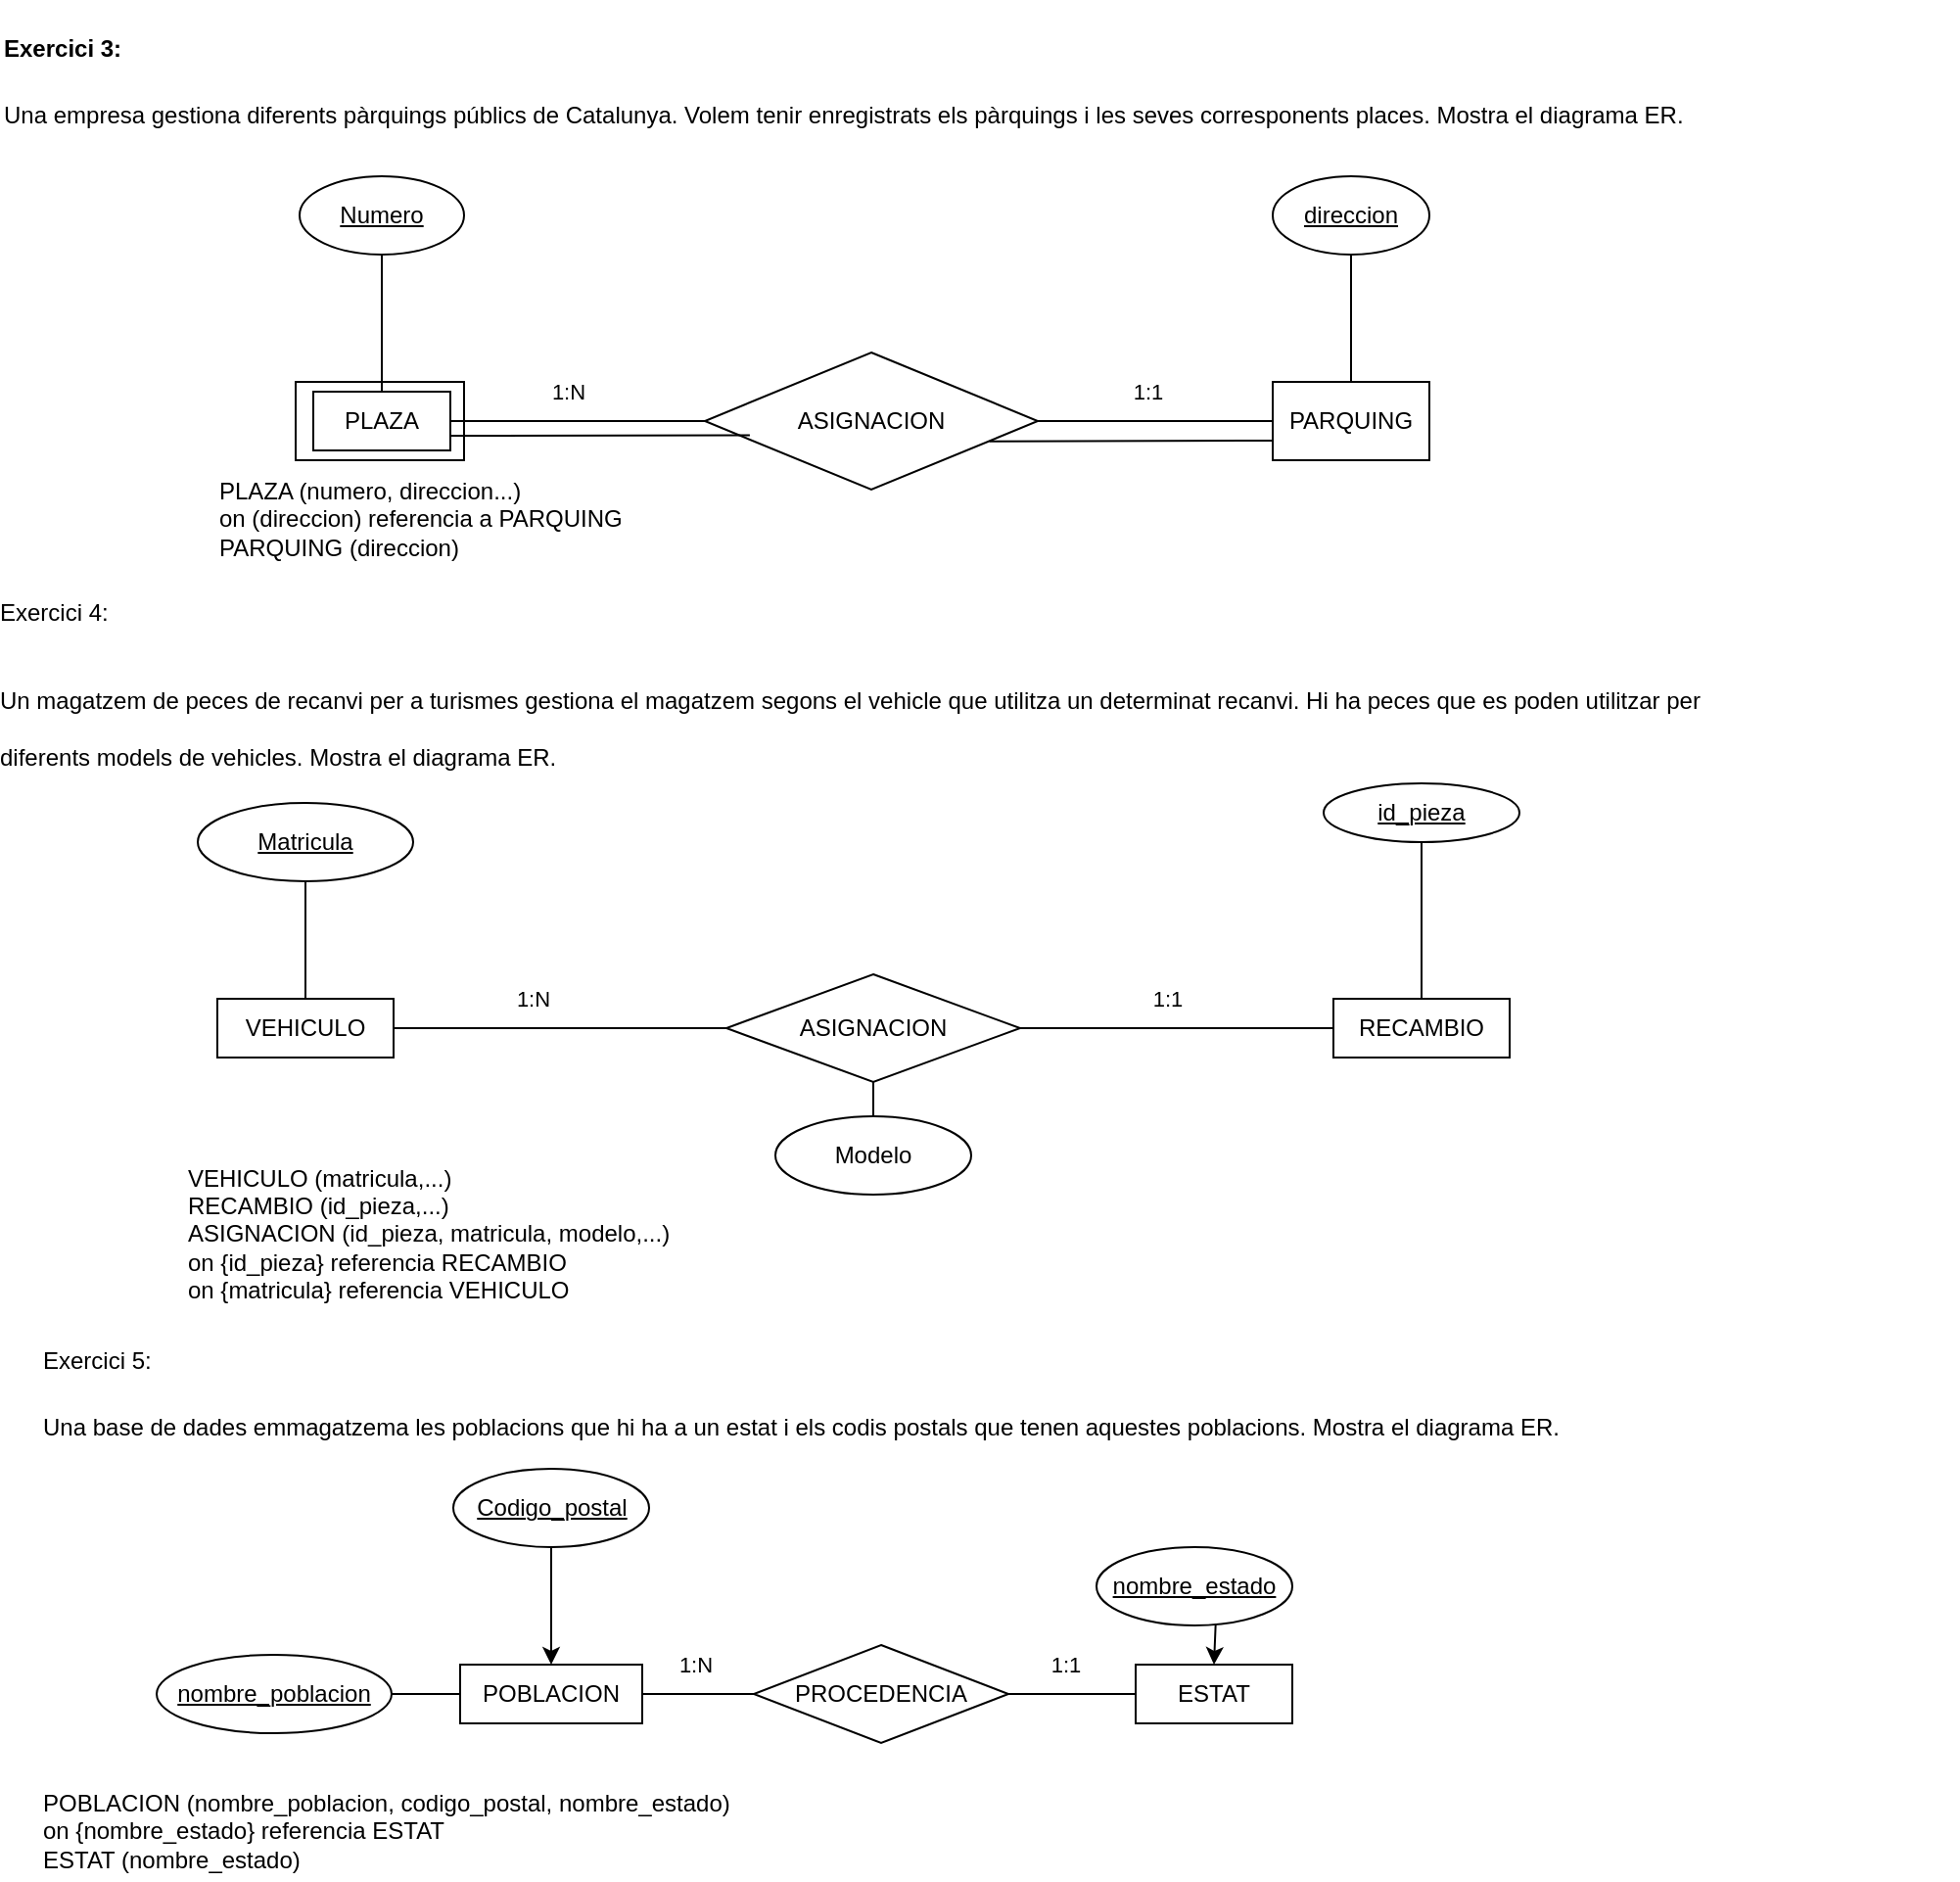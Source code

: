 <mxfile version="26.0.16">
  <diagram name="Pàgina-1" id="p6YU9j7XiGreTcS4NfMX">
    <mxGraphModel dx="1927" dy="902" grid="1" gridSize="10" guides="1" tooltips="1" connect="1" arrows="1" fold="1" page="1" pageScale="1" pageWidth="827" pageHeight="1169" math="0" shadow="0">
      <root>
        <mxCell id="0" />
        <mxCell id="1" parent="0" />
        <mxCell id="WJtX_o1EyLTZeoSE7xiK-17" value="" style="rounded=0;whiteSpace=wrap;html=1;absoluteArcSize=0;" vertex="1" parent="1">
          <mxGeometry x="21" y="225" width="86" height="40" as="geometry" />
        </mxCell>
        <mxCell id="WJtX_o1EyLTZeoSE7xiK-1" value="&lt;h1 style=&quot;margin-top: 0px;&quot;&gt;&lt;span style=&quot;font-size: 12px;&quot;&gt;Exercici 3:&lt;/span&gt;&lt;/h1&gt;&lt;p&gt;Una empresa gestiona diferents pàrquings públics de Catalunya. Volem tenir enregistrats els pàrquings i les&amp;nbsp;&lt;span style=&quot;background-color: transparent; color: light-dark(rgb(0, 0, 0), rgb(255, 255, 255));&quot;&gt;seves corresponents places. Mostra el diagrama ER.&lt;/span&gt;&lt;/p&gt;" style="text;html=1;whiteSpace=wrap;overflow=hidden;rounded=0;" vertex="1" parent="1">
          <mxGeometry x="-130" y="30" width="1000" height="80" as="geometry" />
        </mxCell>
        <mxCell id="WJtX_o1EyLTZeoSE7xiK-8" style="edgeStyle=orthogonalEdgeStyle;rounded=0;orthogonalLoop=1;jettySize=auto;html=1;endArrow=none;startFill=0;" edge="1" parent="1" source="WJtX_o1EyLTZeoSE7xiK-2" target="WJtX_o1EyLTZeoSE7xiK-7">
          <mxGeometry relative="1" as="geometry" />
        </mxCell>
        <mxCell id="WJtX_o1EyLTZeoSE7xiK-10" value="1:N" style="edgeLabel;html=1;align=center;verticalAlign=middle;resizable=0;points=[];" vertex="1" connectable="0" parent="WJtX_o1EyLTZeoSE7xiK-8">
          <mxGeometry x="-0.231" y="3" relative="1" as="geometry">
            <mxPoint x="10" y="-12" as="offset" />
          </mxGeometry>
        </mxCell>
        <mxCell id="WJtX_o1EyLTZeoSE7xiK-2" value="PLAZA" style="rounded=0;whiteSpace=wrap;html=1;" vertex="1" parent="1">
          <mxGeometry x="30" y="230" width="70" height="30" as="geometry" />
        </mxCell>
        <mxCell id="WJtX_o1EyLTZeoSE7xiK-14" style="edgeStyle=orthogonalEdgeStyle;rounded=0;orthogonalLoop=1;jettySize=auto;html=1;endArrow=none;startFill=0;" edge="1" parent="1" source="WJtX_o1EyLTZeoSE7xiK-3" target="WJtX_o1EyLTZeoSE7xiK-2">
          <mxGeometry relative="1" as="geometry" />
        </mxCell>
        <mxCell id="WJtX_o1EyLTZeoSE7xiK-3" value="Numero" style="ellipse;whiteSpace=wrap;html=1;fontStyle=4" vertex="1" parent="1">
          <mxGeometry x="23" y="120" width="84" height="40" as="geometry" />
        </mxCell>
        <mxCell id="WJtX_o1EyLTZeoSE7xiK-9" style="edgeStyle=orthogonalEdgeStyle;rounded=0;orthogonalLoop=1;jettySize=auto;html=1;endArrow=none;startFill=0;" edge="1" parent="1" source="WJtX_o1EyLTZeoSE7xiK-5" target="WJtX_o1EyLTZeoSE7xiK-7">
          <mxGeometry relative="1" as="geometry" />
        </mxCell>
        <mxCell id="WJtX_o1EyLTZeoSE7xiK-13" value="1:1" style="edgeLabel;html=1;align=center;verticalAlign=middle;resizable=0;points=[];" vertex="1" connectable="0" parent="WJtX_o1EyLTZeoSE7xiK-9">
          <mxGeometry x="0.067" y="-1" relative="1" as="geometry">
            <mxPoint y="-14" as="offset" />
          </mxGeometry>
        </mxCell>
        <mxCell id="WJtX_o1EyLTZeoSE7xiK-5" value="PARQUING" style="rounded=0;whiteSpace=wrap;html=1;" vertex="1" parent="1">
          <mxGeometry x="520" y="225" width="80" height="40" as="geometry" />
        </mxCell>
        <mxCell id="WJtX_o1EyLTZeoSE7xiK-15" style="edgeStyle=orthogonalEdgeStyle;rounded=0;orthogonalLoop=1;jettySize=auto;html=1;endArrow=none;startFill=0;" edge="1" parent="1" source="WJtX_o1EyLTZeoSE7xiK-6" target="WJtX_o1EyLTZeoSE7xiK-5">
          <mxGeometry relative="1" as="geometry" />
        </mxCell>
        <mxCell id="WJtX_o1EyLTZeoSE7xiK-6" value="direccion" style="ellipse;whiteSpace=wrap;html=1;fontStyle=4" vertex="1" parent="1">
          <mxGeometry x="520" y="120" width="80" height="40" as="geometry" />
        </mxCell>
        <mxCell id="WJtX_o1EyLTZeoSE7xiK-7" value="ASIGNACION" style="rhombus;whiteSpace=wrap;html=1;" vertex="1" parent="1">
          <mxGeometry x="230" y="210" width="170" height="70" as="geometry" />
        </mxCell>
        <mxCell id="WJtX_o1EyLTZeoSE7xiK-16" value="PLAZA (numero, direccion...)&lt;div&gt;on (direccion) referencia a PARQUING&lt;/div&gt;&lt;div&gt;PARQUING (direccion)&lt;/div&gt;" style="text;html=1;align=left;verticalAlign=middle;whiteSpace=wrap;rounded=0;" vertex="1" parent="1">
          <mxGeometry x="-20" y="280" width="520" height="30" as="geometry" />
        </mxCell>
        <mxCell id="WJtX_o1EyLTZeoSE7xiK-19" value="" style="endArrow=none;html=1;rounded=0;exitX=1;exitY=0.75;exitDx=0;exitDy=0;entryX=0.135;entryY=0.603;entryDx=0;entryDy=0;entryPerimeter=0;" edge="1" parent="1" source="WJtX_o1EyLTZeoSE7xiK-2" target="WJtX_o1EyLTZeoSE7xiK-7">
          <mxGeometry width="50" height="50" relative="1" as="geometry">
            <mxPoint x="350" y="360" as="sourcePoint" />
            <mxPoint x="400" y="310" as="targetPoint" />
          </mxGeometry>
        </mxCell>
        <mxCell id="WJtX_o1EyLTZeoSE7xiK-20" value="" style="endArrow=none;html=1;rounded=0;exitX=0.855;exitY=0.649;exitDx=0;exitDy=0;exitPerimeter=0;entryX=0;entryY=0.75;entryDx=0;entryDy=0;" edge="1" parent="1" source="WJtX_o1EyLTZeoSE7xiK-7" target="WJtX_o1EyLTZeoSE7xiK-5">
          <mxGeometry width="50" height="50" relative="1" as="geometry">
            <mxPoint x="350" y="360" as="sourcePoint" />
            <mxPoint x="400" y="310" as="targetPoint" />
          </mxGeometry>
        </mxCell>
        <mxCell id="WJtX_o1EyLTZeoSE7xiK-21" value="&lt;h1 style=&quot;margin-top: 0px;&quot;&gt;&lt;font style=&quot;font-size: 12px; font-weight: normal;&quot;&gt;Exercici 4:&lt;/font&gt;&lt;/h1&gt;&lt;h1 style=&quot;margin-top: 0px;&quot;&gt;&lt;font style=&quot;font-size: 12px; font-weight: normal;&quot;&gt;Un magatzem de peces de recanvi per a turismes gestiona el magatzem segons el vehicle que utilitza un&amp;nbsp;&lt;/font&gt;&lt;span style=&quot;font-size: 12px; font-weight: normal; background-color: transparent; color: light-dark(rgb(0, 0, 0), rgb(255, 255, 255));&quot;&gt;determinat recanvi. Hi ha peces que es poden utilitzar per diferents models de vehicles. Mostra el diagrama ER.&lt;/span&gt;&lt;/h1&gt;" style="text;html=1;whiteSpace=wrap;overflow=hidden;rounded=0;spacing=0;spacingTop=0;spacingBottom=0;" vertex="1" parent="1">
          <mxGeometry x="-130" y="320" width="870" height="120" as="geometry" />
        </mxCell>
        <mxCell id="WJtX_o1EyLTZeoSE7xiK-22" value="VEHICULO" style="rounded=0;whiteSpace=wrap;html=1;" vertex="1" parent="1">
          <mxGeometry x="-19" y="540" width="90" height="30" as="geometry" />
        </mxCell>
        <mxCell id="WJtX_o1EyLTZeoSE7xiK-23" value="RECAMBIO" style="rounded=0;whiteSpace=wrap;html=1;" vertex="1" parent="1">
          <mxGeometry x="551" y="540" width="90" height="30" as="geometry" />
        </mxCell>
        <mxCell id="WJtX_o1EyLTZeoSE7xiK-24" value="ASIGNACION" style="rhombus;whiteSpace=wrap;html=1;" vertex="1" parent="1">
          <mxGeometry x="241" y="527.5" width="150" height="55" as="geometry" />
        </mxCell>
        <mxCell id="WJtX_o1EyLTZeoSE7xiK-26" value="" style="endArrow=none;html=1;rounded=0;" edge="1" parent="1" source="WJtX_o1EyLTZeoSE7xiK-22" target="WJtX_o1EyLTZeoSE7xiK-24">
          <mxGeometry width="50" height="50" relative="1" as="geometry">
            <mxPoint x="351" y="490" as="sourcePoint" />
            <mxPoint x="401" y="440" as="targetPoint" />
          </mxGeometry>
        </mxCell>
        <mxCell id="WJtX_o1EyLTZeoSE7xiK-32" value="1:N" style="edgeLabel;html=1;align=center;verticalAlign=middle;resizable=0;points=[];" vertex="1" connectable="0" parent="WJtX_o1EyLTZeoSE7xiK-26">
          <mxGeometry x="-0.165" y="3" relative="1" as="geometry">
            <mxPoint y="-12" as="offset" />
          </mxGeometry>
        </mxCell>
        <mxCell id="WJtX_o1EyLTZeoSE7xiK-27" value="" style="endArrow=none;html=1;rounded=0;" edge="1" parent="1" source="WJtX_o1EyLTZeoSE7xiK-24" target="WJtX_o1EyLTZeoSE7xiK-23">
          <mxGeometry width="50" height="50" relative="1" as="geometry">
            <mxPoint x="351" y="490" as="sourcePoint" />
            <mxPoint x="401" y="440" as="targetPoint" />
          </mxGeometry>
        </mxCell>
        <mxCell id="WJtX_o1EyLTZeoSE7xiK-33" value="1:1" style="edgeLabel;html=1;align=center;verticalAlign=middle;resizable=0;points=[];" vertex="1" connectable="0" parent="WJtX_o1EyLTZeoSE7xiK-27">
          <mxGeometry x="-0.062" y="3" relative="1" as="geometry">
            <mxPoint y="-12" as="offset" />
          </mxGeometry>
        </mxCell>
        <mxCell id="WJtX_o1EyLTZeoSE7xiK-28" value="Modelo" style="ellipse;whiteSpace=wrap;html=1;" vertex="1" parent="1">
          <mxGeometry x="266" y="600" width="100" height="40" as="geometry" />
        </mxCell>
        <mxCell id="WJtX_o1EyLTZeoSE7xiK-29" value="&lt;u&gt;Matricula&lt;/u&gt;" style="ellipse;whiteSpace=wrap;html=1;" vertex="1" parent="1">
          <mxGeometry x="-29" y="440" width="110" height="40" as="geometry" />
        </mxCell>
        <mxCell id="WJtX_o1EyLTZeoSE7xiK-30" value="" style="endArrow=none;html=1;rounded=0;" edge="1" parent="1" source="WJtX_o1EyLTZeoSE7xiK-28" target="WJtX_o1EyLTZeoSE7xiK-24">
          <mxGeometry width="50" height="50" relative="1" as="geometry">
            <mxPoint x="351" y="490" as="sourcePoint" />
            <mxPoint x="401" y="440" as="targetPoint" />
          </mxGeometry>
        </mxCell>
        <mxCell id="WJtX_o1EyLTZeoSE7xiK-31" value="" style="endArrow=none;html=1;rounded=0;" edge="1" parent="1" source="WJtX_o1EyLTZeoSE7xiK-29" target="WJtX_o1EyLTZeoSE7xiK-22">
          <mxGeometry width="50" height="50" relative="1" as="geometry">
            <mxPoint x="351" y="490" as="sourcePoint" />
            <mxPoint x="401" y="440" as="targetPoint" />
          </mxGeometry>
        </mxCell>
        <mxCell id="WJtX_o1EyLTZeoSE7xiK-34" value="&lt;u&gt;id_pieza&lt;/u&gt;" style="ellipse;whiteSpace=wrap;html=1;" vertex="1" parent="1">
          <mxGeometry x="546" y="430" width="100" height="30" as="geometry" />
        </mxCell>
        <mxCell id="WJtX_o1EyLTZeoSE7xiK-35" value="" style="endArrow=none;html=1;rounded=0;" edge="1" parent="1" source="WJtX_o1EyLTZeoSE7xiK-23" target="WJtX_o1EyLTZeoSE7xiK-34">
          <mxGeometry width="50" height="50" relative="1" as="geometry">
            <mxPoint x="351" y="490" as="sourcePoint" />
            <mxPoint x="401" y="440" as="targetPoint" />
          </mxGeometry>
        </mxCell>
        <mxCell id="WJtX_o1EyLTZeoSE7xiK-36" value="VEHICULO (matricula,...)&lt;div&gt;RECAMBIO (id_pieza,...)&lt;/div&gt;&lt;div&gt;ASIGNACION (id_pieza, matricula, modelo,...)&lt;/div&gt;&lt;div&gt;on {id_pieza} referencia RECAMBIO&lt;/div&gt;&lt;div&gt;on {matricula} referencia VEHICULO&lt;/div&gt;" style="text;html=1;align=left;verticalAlign=middle;whiteSpace=wrap;rounded=0;" vertex="1" parent="1">
          <mxGeometry x="-36" y="620" width="297" height="80" as="geometry" />
        </mxCell>
        <mxCell id="WJtX_o1EyLTZeoSE7xiK-37" value="&lt;h1 style=&quot;margin-top: 0px;&quot;&gt;&lt;span style=&quot;font-size: 12px; font-weight: 400;&quot;&gt;Exercici 5:&lt;/span&gt;&lt;/h1&gt;&lt;p&gt;&lt;span style=&quot;background-color: transparent; color: light-dark(rgb(0, 0, 0), rgb(255, 255, 255));&quot;&gt;Una base de dades emmagatzema les poblacions que hi ha a un estat i els codis postals que tenen aquestes&amp;nbsp;&lt;/span&gt;&lt;span style=&quot;background-color: transparent; color: light-dark(rgb(0, 0, 0), rgb(255, 255, 255));&quot;&gt;poblacions. Mostra el diagrama ER.&lt;/span&gt;&lt;/p&gt;" style="text;html=1;whiteSpace=wrap;overflow=hidden;rounded=0;" vertex="1" parent="1">
          <mxGeometry x="-110" y="700" width="820" height="70" as="geometry" />
        </mxCell>
        <mxCell id="WJtX_o1EyLTZeoSE7xiK-40" value="POBLACION" style="rounded=0;whiteSpace=wrap;html=1;" vertex="1" parent="1">
          <mxGeometry x="105" y="880" width="93" height="30" as="geometry" />
        </mxCell>
        <mxCell id="WJtX_o1EyLTZeoSE7xiK-41" value="ESTAT" style="rounded=0;whiteSpace=wrap;html=1;" vertex="1" parent="1">
          <mxGeometry x="450" y="880" width="80" height="30" as="geometry" />
        </mxCell>
        <mxCell id="WJtX_o1EyLTZeoSE7xiK-42" value="PROCEDENCIA" style="rhombus;whiteSpace=wrap;html=1;" vertex="1" parent="1">
          <mxGeometry x="255" y="870" width="130" height="50" as="geometry" />
        </mxCell>
        <mxCell id="WJtX_o1EyLTZeoSE7xiK-43" value="" style="endArrow=none;html=1;rounded=0;" edge="1" parent="1" source="WJtX_o1EyLTZeoSE7xiK-40" target="WJtX_o1EyLTZeoSE7xiK-42">
          <mxGeometry width="50" height="50" relative="1" as="geometry">
            <mxPoint x="390" y="680" as="sourcePoint" />
            <mxPoint x="440" y="630" as="targetPoint" />
          </mxGeometry>
        </mxCell>
        <mxCell id="WJtX_o1EyLTZeoSE7xiK-51" value="1:N" style="edgeLabel;html=1;align=center;verticalAlign=middle;resizable=0;points=[];" vertex="1" connectable="0" parent="WJtX_o1EyLTZeoSE7xiK-43">
          <mxGeometry x="-0.053" y="-3" relative="1" as="geometry">
            <mxPoint y="-18" as="offset" />
          </mxGeometry>
        </mxCell>
        <mxCell id="WJtX_o1EyLTZeoSE7xiK-44" value="" style="endArrow=none;html=1;rounded=0;" edge="1" parent="1" source="WJtX_o1EyLTZeoSE7xiK-42">
          <mxGeometry width="50" height="50" relative="1" as="geometry">
            <mxPoint x="390" y="680" as="sourcePoint" />
            <mxPoint x="450" y="895" as="targetPoint" />
          </mxGeometry>
        </mxCell>
        <mxCell id="WJtX_o1EyLTZeoSE7xiK-52" value="1:1" style="edgeLabel;html=1;align=center;verticalAlign=middle;resizable=0;points=[];" vertex="1" connectable="0" parent="WJtX_o1EyLTZeoSE7xiK-44">
          <mxGeometry x="-0.015" y="-3" relative="1" as="geometry">
            <mxPoint x="-3" y="-18" as="offset" />
          </mxGeometry>
        </mxCell>
        <mxCell id="WJtX_o1EyLTZeoSE7xiK-47" style="edgeStyle=orthogonalEdgeStyle;rounded=0;orthogonalLoop=1;jettySize=auto;html=1;" edge="1" parent="1" source="WJtX_o1EyLTZeoSE7xiK-45" target="WJtX_o1EyLTZeoSE7xiK-40">
          <mxGeometry relative="1" as="geometry" />
        </mxCell>
        <mxCell id="WJtX_o1EyLTZeoSE7xiK-45" value="Codigo_postal" style="ellipse;whiteSpace=wrap;html=1;fontStyle=4" vertex="1" parent="1">
          <mxGeometry x="101.5" y="780" width="100" height="40" as="geometry" />
        </mxCell>
        <mxCell id="WJtX_o1EyLTZeoSE7xiK-48" style="edgeStyle=orthogonalEdgeStyle;rounded=0;orthogonalLoop=1;jettySize=auto;html=1;" edge="1" parent="1">
          <mxGeometry relative="1" as="geometry">
            <mxPoint x="470" y="830" as="sourcePoint" />
            <mxPoint x="490" y="880" as="targetPoint" />
          </mxGeometry>
        </mxCell>
        <mxCell id="WJtX_o1EyLTZeoSE7xiK-46" value="nombre_estado" style="ellipse;whiteSpace=wrap;html=1;fontStyle=4" vertex="1" parent="1">
          <mxGeometry x="430" y="820" width="100" height="40" as="geometry" />
        </mxCell>
        <mxCell id="WJtX_o1EyLTZeoSE7xiK-49" value="nombre_poblacion" style="ellipse;whiteSpace=wrap;html=1;fontStyle=4" vertex="1" parent="1">
          <mxGeometry x="-50" y="875" width="120" height="40" as="geometry" />
        </mxCell>
        <mxCell id="WJtX_o1EyLTZeoSE7xiK-50" value="" style="endArrow=none;html=1;rounded=0;" edge="1" parent="1" source="WJtX_o1EyLTZeoSE7xiK-49" target="WJtX_o1EyLTZeoSE7xiK-40">
          <mxGeometry width="50" height="50" relative="1" as="geometry">
            <mxPoint x="390" y="680" as="sourcePoint" />
            <mxPoint x="440" y="630" as="targetPoint" />
          </mxGeometry>
        </mxCell>
        <mxCell id="WJtX_o1EyLTZeoSE7xiK-53" value="POBLACION (nombre_poblacion, codigo_postal, nombre_estado)&lt;div&gt;on {nombre_estado} referencia ESTAT&lt;/div&gt;&lt;div&gt;ESTAT (nombre_estado)&lt;/div&gt;" style="text;html=1;align=left;verticalAlign=middle;whiteSpace=wrap;rounded=0;" vertex="1" parent="1">
          <mxGeometry x="-110" y="940" width="355" height="50" as="geometry" />
        </mxCell>
      </root>
    </mxGraphModel>
  </diagram>
</mxfile>
